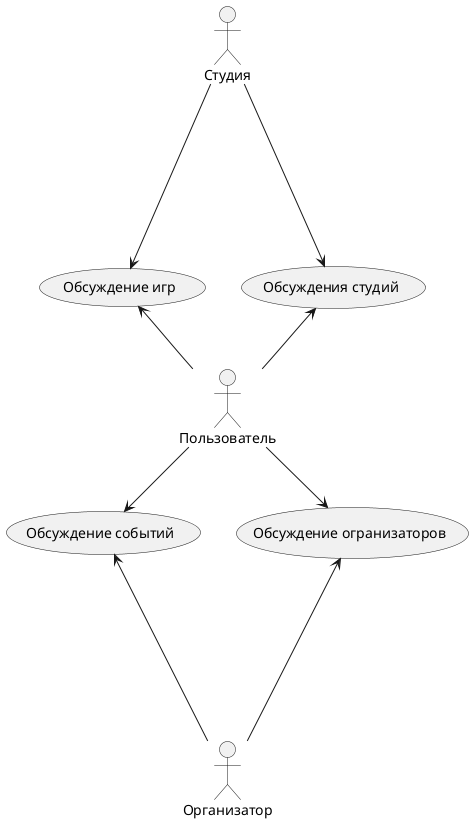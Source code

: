 @startuml

:Пользователь: as user
:Студия: as studio
:Организатор: as organizer

usecase "Обсуждения студий" as studio_topics
usecase "Обсуждение игр" as game_topics
usecase "Обсуждение огранизаторов" as organizer_topics
usecase "Обсуждение событий" as event_topics

user -up-> studio_topics
user -up-> game_topics
user -down-> organizer_topics
user -down-> event_topics

studio -down---> studio_topics
studio -down---> game_topics

organizer -up---> organizer_topics
organizer -up---> event_topics

@enduml